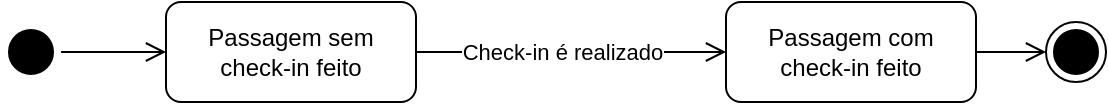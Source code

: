 <mxfile>
    <diagram id="Ivf2WGZNWMmR0G-gdNKk" name="Page-1">
        <mxGraphModel dx="1299" dy="675" grid="1" gridSize="10" guides="1" tooltips="1" connect="1" arrows="1" fold="1" page="1" pageScale="1" pageWidth="850" pageHeight="1100" math="0" shadow="0">
            <root>
                <mxCell id="0"/>
                <mxCell id="1" parent="0"/>
                <mxCell id="2" value="" style="ellipse;html=1;shape=startState;fillColor=#000000;strokeColor=#000000;" parent="1" vertex="1">
                    <mxGeometry x="87.5" y="120" width="30" height="30" as="geometry"/>
                </mxCell>
                <mxCell id="3" value="" style="edgeStyle=orthogonalEdgeStyle;html=1;verticalAlign=bottom;endArrow=open;endSize=8;strokeColor=#000000;rounded=0;entryX=0;entryY=0.5;entryDx=0;entryDy=0;exitX=1;exitY=0.5;exitDx=0;exitDy=0;" parent="1" source="2" target="4" edge="1">
                    <mxGeometry relative="1" as="geometry">
                        <mxPoint x="118.5" y="210" as="targetPoint"/>
                    </mxGeometry>
                </mxCell>
                <mxCell id="4" value="Passagem sem&lt;br&gt;check-in feito" style="rounded=1;whiteSpace=wrap;html=1;" parent="1" vertex="1">
                    <mxGeometry x="170" y="110" width="125" height="50" as="geometry"/>
                </mxCell>
                <mxCell id="13" value="Passagem com&lt;br&gt;check-in feito" style="rounded=1;whiteSpace=wrap;html=1;" parent="1" vertex="1">
                    <mxGeometry x="450" y="110" width="125" height="50" as="geometry"/>
                </mxCell>
                <mxCell id="19" value="" style="edgeStyle=orthogonalEdgeStyle;html=1;verticalAlign=bottom;endArrow=open;endSize=8;strokeColor=#000000;rounded=0;entryX=0;entryY=0.5;entryDx=0;entryDy=0;exitX=1;exitY=0.5;exitDx=0;exitDy=0;" parent="1" source="4" target="13" edge="1">
                    <mxGeometry relative="1" as="geometry">
                        <mxPoint x="520" y="145" as="targetPoint"/>
                        <mxPoint x="543.0" y="135" as="sourcePoint"/>
                        <Array as="points"/>
                    </mxGeometry>
                </mxCell>
                <mxCell id="20" value="Check-in é realizado" style="edgeLabel;html=1;align=center;verticalAlign=middle;resizable=0;points=[];" parent="19" vertex="1" connectable="0">
                    <mxGeometry x="-0.094" y="2" relative="1" as="geometry">
                        <mxPoint x="3" y="2" as="offset"/>
                    </mxGeometry>
                </mxCell>
                <mxCell id="27" value="" style="ellipse;html=1;shape=endState;fillColor=#000000;strokeColor=#000000;" parent="1" vertex="1">
                    <mxGeometry x="610" y="120" width="30" height="30" as="geometry"/>
                </mxCell>
                <mxCell id="28" value="" style="edgeStyle=orthogonalEdgeStyle;html=1;verticalAlign=bottom;endArrow=open;endSize=8;strokeColor=#000000;rounded=0;entryX=0;entryY=0.5;entryDx=0;entryDy=0;exitX=1;exitY=0.5;exitDx=0;exitDy=0;" edge="1" parent="1" source="13" target="27">
                    <mxGeometry relative="1" as="geometry">
                        <mxPoint x="685" y="210" as="targetPoint"/>
                        <mxPoint x="530" y="210" as="sourcePoint"/>
                        <Array as="points"/>
                    </mxGeometry>
                </mxCell>
            </root>
        </mxGraphModel>
    </diagram>
</mxfile>